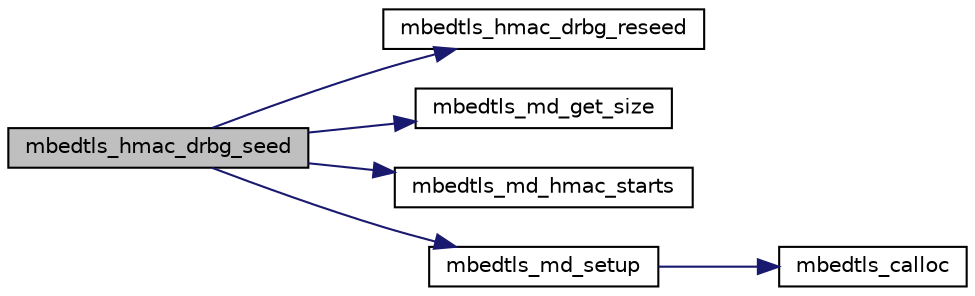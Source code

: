 digraph "mbedtls_hmac_drbg_seed"
{
 // LATEX_PDF_SIZE
  edge [fontname="Helvetica",fontsize="10",labelfontname="Helvetica",labelfontsize="10"];
  node [fontname="Helvetica",fontsize="10",shape=record];
  rankdir="LR";
  Node1 [label="mbedtls_hmac_drbg_seed",height=0.2,width=0.4,color="black", fillcolor="grey75", style="filled", fontcolor="black",tooltip="HMAC_DRBG initial seeding Seed and setup entropy source for future reseeds."];
  Node1 -> Node2 [color="midnightblue",fontsize="10",style="solid",fontname="Helvetica"];
  Node2 [label="mbedtls_hmac_drbg_reseed",height=0.2,width=0.4,color="black", fillcolor="white", style="filled",URL="$dc/d77/hmac__drbg_8c.html#a0bc680c3d03de1a82170a3831617b8cf",tooltip="HMAC_DRBG reseeding (extracts data from entropy source)"];
  Node1 -> Node3 [color="midnightblue",fontsize="10",style="solid",fontname="Helvetica"];
  Node3 [label="mbedtls_md_get_size",height=0.2,width=0.4,color="black", fillcolor="white", style="filled",URL="$d1/d7e/md_8c.html#ae20f4ddcf2bbf2e59cafc6fab8c993d6",tooltip="This function extracts the message-digest size from the message-digest information structure."];
  Node1 -> Node4 [color="midnightblue",fontsize="10",style="solid",fontname="Helvetica"];
  Node4 [label="mbedtls_md_hmac_starts",height=0.2,width=0.4,color="black", fillcolor="white", style="filled",URL="$d1/d7e/md_8c.html#a8968f8659fc277f013374c1bac8d4d1a",tooltip="This function sets the HMAC key and prepares to authenticate a new message."];
  Node1 -> Node5 [color="midnightblue",fontsize="10",style="solid",fontname="Helvetica"];
  Node5 [label="mbedtls_md_setup",height=0.2,width=0.4,color="black", fillcolor="white", style="filled",URL="$d1/d7e/md_8c.html#a1b858111212997b90bd7d2c71010a7ec",tooltip="This function selects the message digest algorithm to use, and allocates internal structures."];
  Node5 -> Node6 [color="midnightblue",fontsize="10",style="solid",fontname="Helvetica"];
  Node6 [label="mbedtls_calloc",height=0.2,width=0.4,color="black", fillcolor="white", style="filled",URL="$dc/d3f/platform_8c.html#a065dcb25fe2c4492a910bec761400ebe",tooltip=" "];
}

